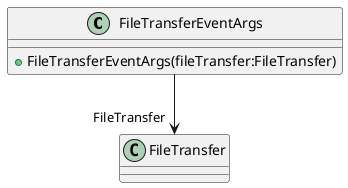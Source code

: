 @startuml
class FileTransferEventArgs {
    + FileTransferEventArgs(fileTransfer:FileTransfer)
}
FileTransferEventArgs --> "FileTransfer" FileTransfer
@enduml
